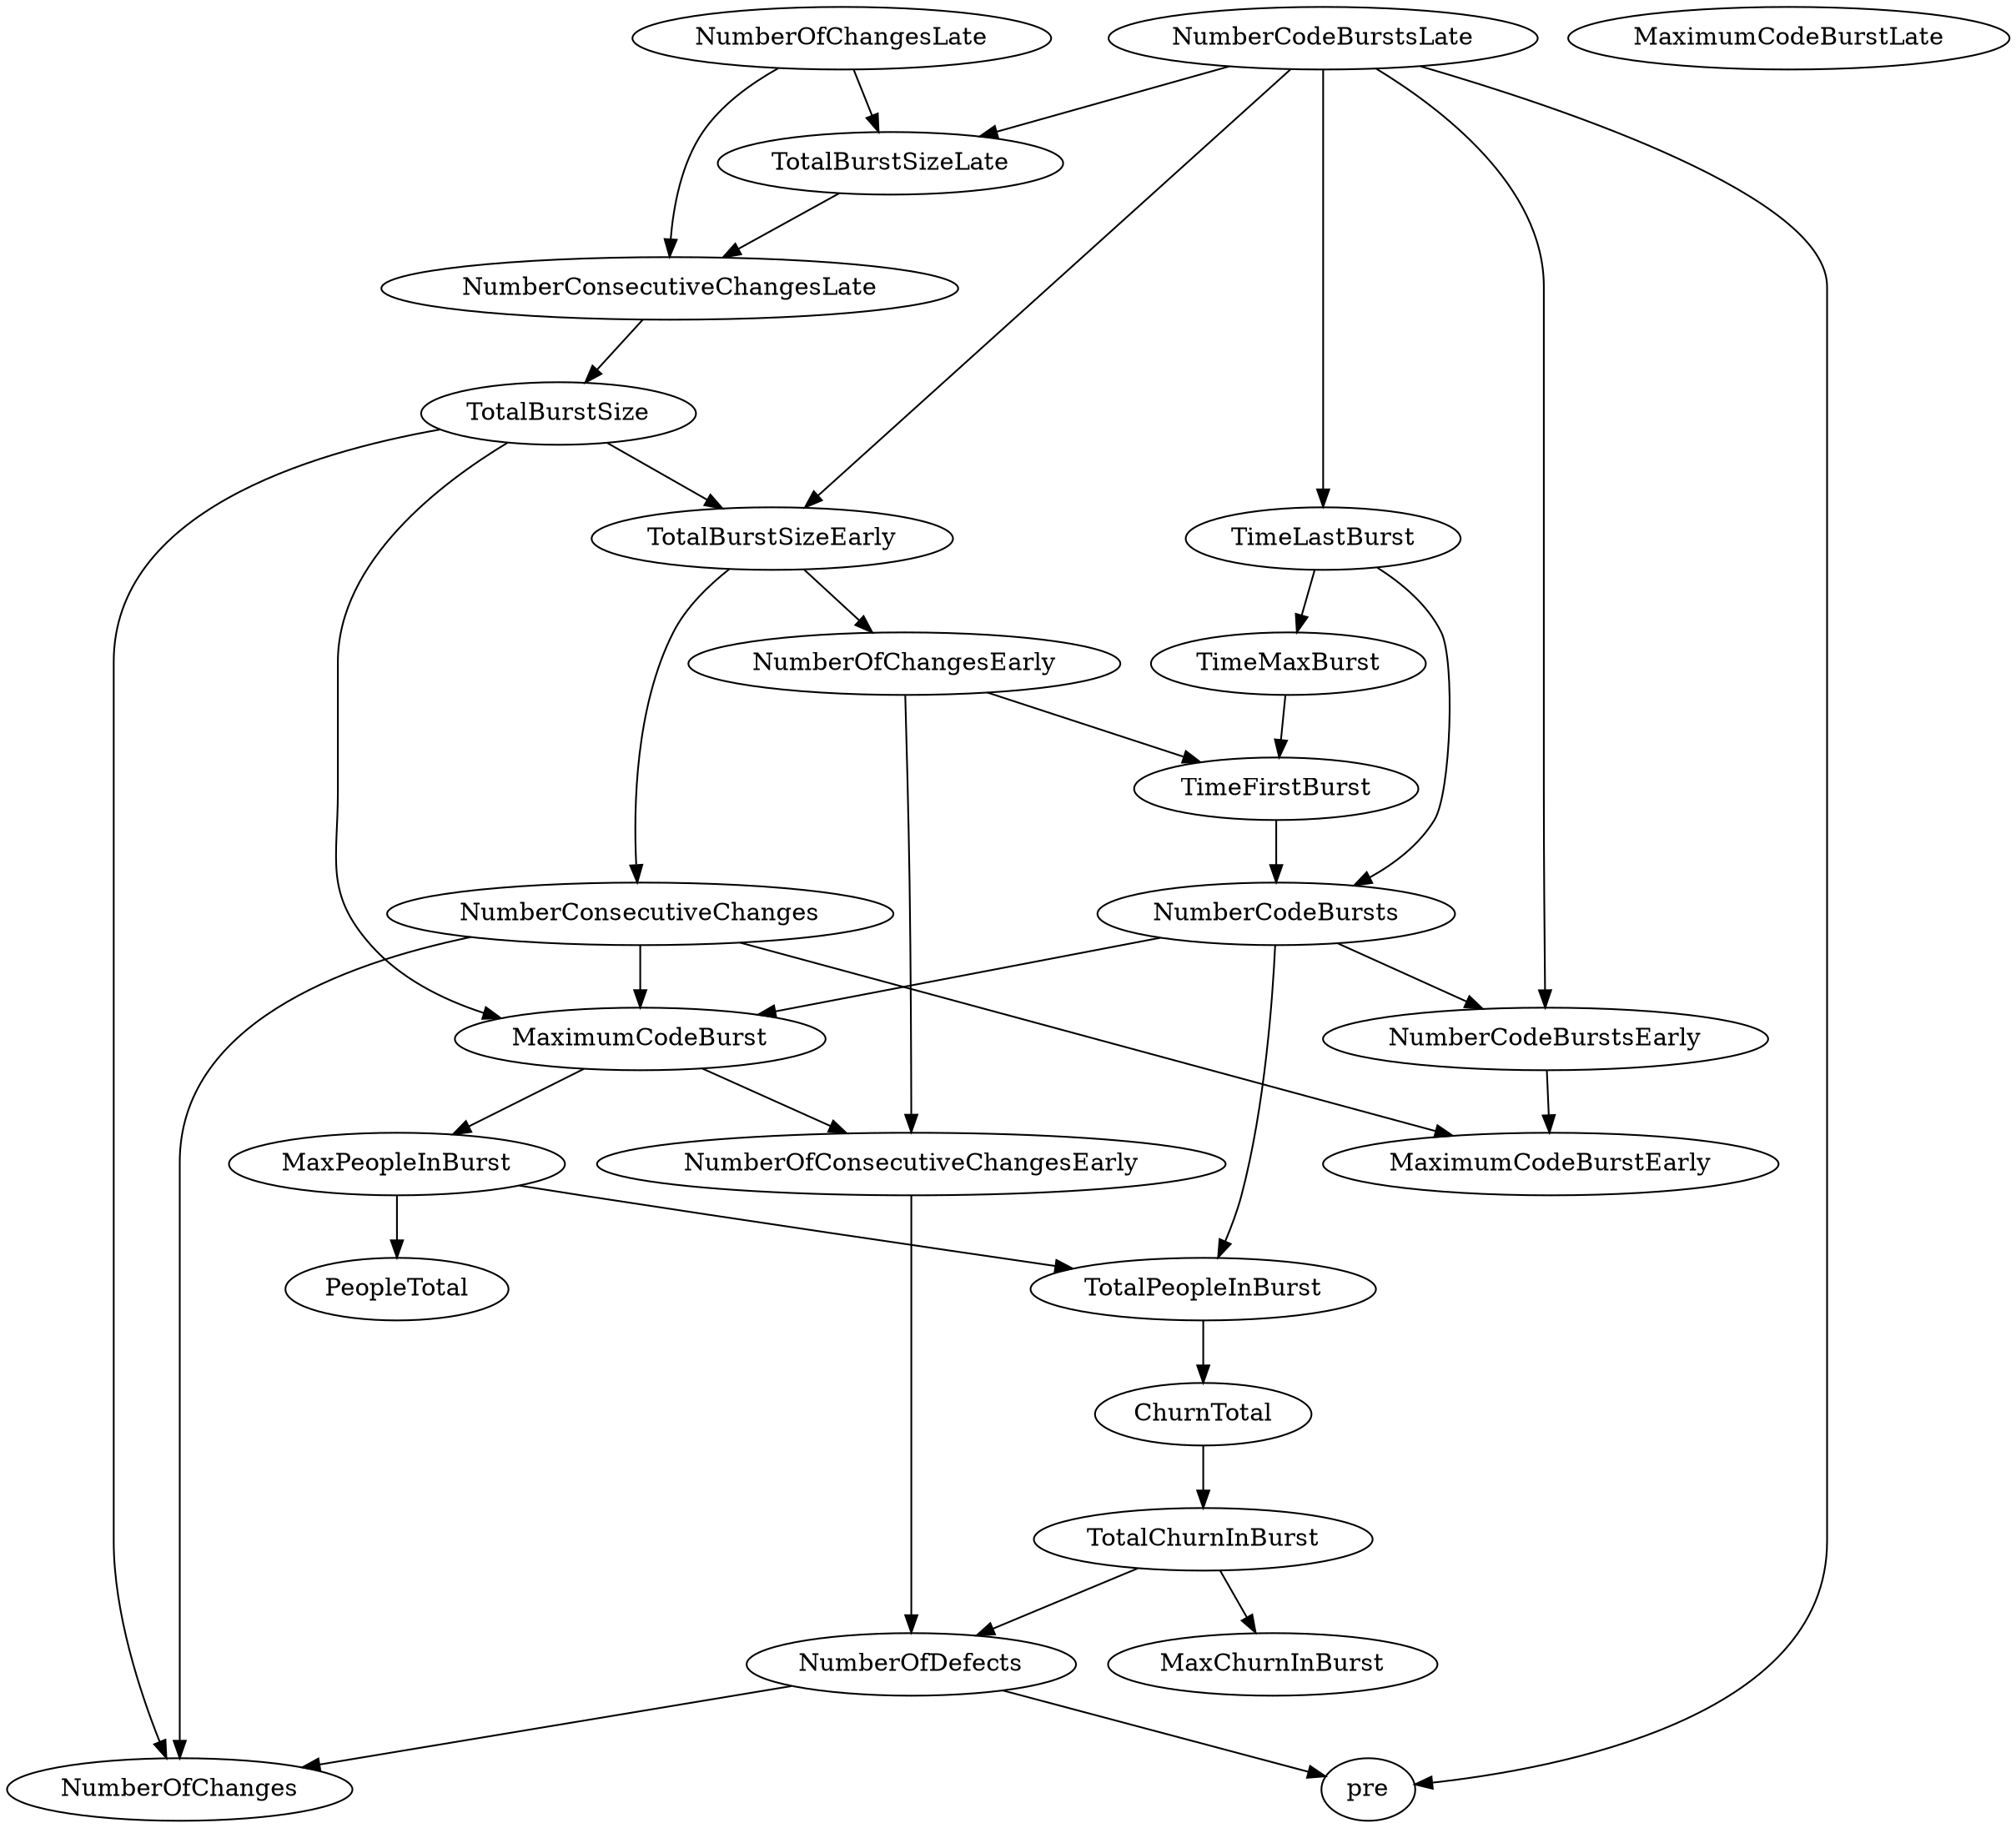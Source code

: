 digraph {
   TotalPeopleInBurst;
   MaximumCodeBurstLate;
   NumberOfChanges;
   MaxPeopleInBurst;
   TotalBurstSizeLate;
   NumberCodeBurstsLate;
   NumberOfChangesLate;
   NumberOfChangesEarly;
   MaxChurnInBurst;
   MaximumCodeBurstEarly;
   NumberCodeBurstsEarly;
   TimeFirstBurst;
   TotalChurnInBurst;
   ChurnTotal;
   MaximumCodeBurst;
   NumberOfConsecutiveChangesEarly;
   NumberConsecutiveChangesLate;
   TotalBurstSizeEarly;
   TotalBurstSize;
   TimeMaxBurst;
   NumberConsecutiveChanges;
   TimeLastBurst;
   NumberCodeBursts;
   PeopleTotal;
   pre;
   NumberOfDefects;
   TotalPeopleInBurst -> ChurnTotal;
   MaxPeopleInBurst -> TotalPeopleInBurst;
   MaxPeopleInBurst -> PeopleTotal;
   TotalBurstSizeLate -> NumberConsecutiveChangesLate;
   NumberCodeBurstsLate -> TotalBurstSizeLate;
   NumberCodeBurstsLate -> NumberCodeBurstsEarly;
   NumberCodeBurstsLate -> TotalBurstSizeEarly;
   NumberCodeBurstsLate -> TimeLastBurst;
   NumberCodeBurstsLate -> pre;
   NumberOfChangesLate -> TotalBurstSizeLate;
   NumberOfChangesLate -> NumberConsecutiveChangesLate;
   NumberOfChangesEarly -> TimeFirstBurst;
   NumberOfChangesEarly -> NumberOfConsecutiveChangesEarly;
   NumberCodeBurstsEarly -> MaximumCodeBurstEarly;
   TimeFirstBurst -> NumberCodeBursts;
   TotalChurnInBurst -> MaxChurnInBurst;
   TotalChurnInBurst -> NumberOfDefects;
   ChurnTotal -> TotalChurnInBurst;
   MaximumCodeBurst -> MaxPeopleInBurst;
   MaximumCodeBurst -> NumberOfConsecutiveChangesEarly;
   NumberOfConsecutiveChangesEarly -> NumberOfDefects;
   NumberConsecutiveChangesLate -> TotalBurstSize;
   TotalBurstSizeEarly -> NumberOfChangesEarly;
   TotalBurstSizeEarly -> NumberConsecutiveChanges;
   TotalBurstSize -> NumberOfChanges;
   TotalBurstSize -> MaximumCodeBurst;
   TotalBurstSize -> TotalBurstSizeEarly;
   TimeMaxBurst -> TimeFirstBurst;
   NumberConsecutiveChanges -> NumberOfChanges;
   NumberConsecutiveChanges -> MaximumCodeBurstEarly;
   NumberConsecutiveChanges -> MaximumCodeBurst;
   TimeLastBurst -> TimeMaxBurst;
   TimeLastBurst -> NumberCodeBursts;
   NumberCodeBursts -> TotalPeopleInBurst;
   NumberCodeBursts -> NumberCodeBurstsEarly;
   NumberCodeBursts -> MaximumCodeBurst;
   NumberOfDefects -> NumberOfChanges;
   NumberOfDefects -> pre;
}
